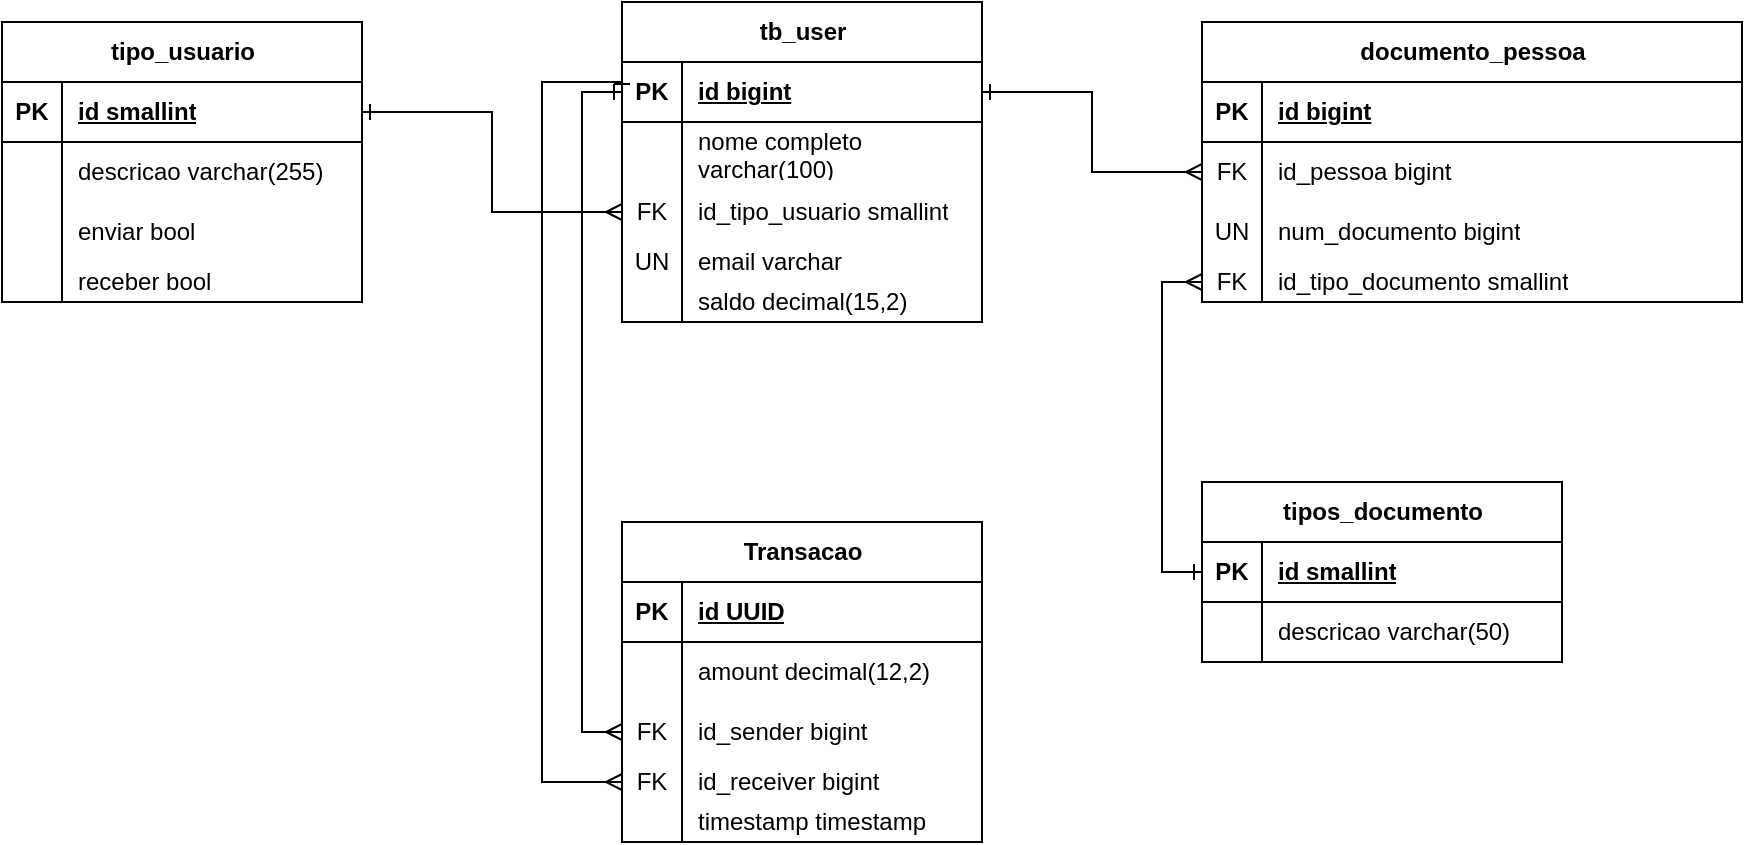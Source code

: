 <mxfile version="22.1.21" type="device">
  <diagram name="Página-1" id="WR22NCAwvdoLrBgF4nKY">
    <mxGraphModel dx="1426" dy="793" grid="1" gridSize="10" guides="1" tooltips="1" connect="1" arrows="1" fold="1" page="1" pageScale="1" pageWidth="827" pageHeight="1169" math="0" shadow="0">
      <root>
        <mxCell id="0" />
        <mxCell id="1" parent="0" />
        <mxCell id="H1TXk9WHWMx8a5xYezU1-2" value="tb_user" style="shape=table;startSize=30;container=1;collapsible=1;childLayout=tableLayout;fixedRows=1;rowLines=0;fontStyle=1;align=center;resizeLast=1;html=1;" parent="1" vertex="1">
          <mxGeometry x="330" y="140" width="180" height="160" as="geometry" />
        </mxCell>
        <mxCell id="H1TXk9WHWMx8a5xYezU1-3" value="" style="shape=tableRow;horizontal=0;startSize=0;swimlaneHead=0;swimlaneBody=0;fillColor=none;collapsible=0;dropTarget=0;points=[[0,0.5],[1,0.5]];portConstraint=eastwest;top=0;left=0;right=0;bottom=1;" parent="H1TXk9WHWMx8a5xYezU1-2" vertex="1">
          <mxGeometry y="30" width="180" height="30" as="geometry" />
        </mxCell>
        <mxCell id="H1TXk9WHWMx8a5xYezU1-4" value="PK" style="shape=partialRectangle;connectable=0;fillColor=none;top=0;left=0;bottom=0;right=0;fontStyle=1;overflow=hidden;whiteSpace=wrap;html=1;" parent="H1TXk9WHWMx8a5xYezU1-3" vertex="1">
          <mxGeometry width="30" height="30" as="geometry">
            <mxRectangle width="30" height="30" as="alternateBounds" />
          </mxGeometry>
        </mxCell>
        <mxCell id="H1TXk9WHWMx8a5xYezU1-5" value="id bigint" style="shape=partialRectangle;connectable=0;fillColor=none;top=0;left=0;bottom=0;right=0;align=left;spacingLeft=6;fontStyle=5;overflow=hidden;whiteSpace=wrap;html=1;" parent="H1TXk9WHWMx8a5xYezU1-3" vertex="1">
          <mxGeometry x="30" width="150" height="30" as="geometry">
            <mxRectangle width="150" height="30" as="alternateBounds" />
          </mxGeometry>
        </mxCell>
        <mxCell id="H1TXk9WHWMx8a5xYezU1-6" value="" style="shape=tableRow;horizontal=0;startSize=0;swimlaneHead=0;swimlaneBody=0;fillColor=none;collapsible=0;dropTarget=0;points=[[0,0.5],[1,0.5]];portConstraint=eastwest;top=0;left=0;right=0;bottom=0;" parent="H1TXk9WHWMx8a5xYezU1-2" vertex="1">
          <mxGeometry y="60" width="180" height="30" as="geometry" />
        </mxCell>
        <mxCell id="H1TXk9WHWMx8a5xYezU1-7" value="" style="shape=partialRectangle;connectable=0;fillColor=none;top=0;left=0;bottom=0;right=0;editable=1;overflow=hidden;whiteSpace=wrap;html=1;" parent="H1TXk9WHWMx8a5xYezU1-6" vertex="1">
          <mxGeometry width="30" height="30" as="geometry">
            <mxRectangle width="30" height="30" as="alternateBounds" />
          </mxGeometry>
        </mxCell>
        <mxCell id="H1TXk9WHWMx8a5xYezU1-8" value="nome completo varchar(100)" style="shape=partialRectangle;connectable=0;fillColor=none;top=0;left=0;bottom=0;right=0;align=left;spacingLeft=6;overflow=hidden;whiteSpace=wrap;html=1;" parent="H1TXk9WHWMx8a5xYezU1-6" vertex="1">
          <mxGeometry x="30" width="150" height="30" as="geometry">
            <mxRectangle width="150" height="30" as="alternateBounds" />
          </mxGeometry>
        </mxCell>
        <mxCell id="H1TXk9WHWMx8a5xYezU1-9" value="" style="shape=tableRow;horizontal=0;startSize=0;swimlaneHead=0;swimlaneBody=0;fillColor=none;collapsible=0;dropTarget=0;points=[[0,0.5],[1,0.5]];portConstraint=eastwest;top=0;left=0;right=0;bottom=0;" parent="H1TXk9WHWMx8a5xYezU1-2" vertex="1">
          <mxGeometry y="90" width="180" height="30" as="geometry" />
        </mxCell>
        <mxCell id="H1TXk9WHWMx8a5xYezU1-10" value="FK" style="shape=partialRectangle;connectable=0;fillColor=none;top=0;left=0;bottom=0;right=0;editable=1;overflow=hidden;whiteSpace=wrap;html=1;" parent="H1TXk9WHWMx8a5xYezU1-9" vertex="1">
          <mxGeometry width="30" height="30" as="geometry">
            <mxRectangle width="30" height="30" as="alternateBounds" />
          </mxGeometry>
        </mxCell>
        <mxCell id="H1TXk9WHWMx8a5xYezU1-11" value="id_tipo_usuario smallint" style="shape=partialRectangle;connectable=0;fillColor=none;top=0;left=0;bottom=0;right=0;align=left;spacingLeft=6;overflow=hidden;whiteSpace=wrap;html=1;" parent="H1TXk9WHWMx8a5xYezU1-9" vertex="1">
          <mxGeometry x="30" width="150" height="30" as="geometry">
            <mxRectangle width="150" height="30" as="alternateBounds" />
          </mxGeometry>
        </mxCell>
        <mxCell id="H1TXk9WHWMx8a5xYezU1-12" value="" style="shape=tableRow;horizontal=0;startSize=0;swimlaneHead=0;swimlaneBody=0;fillColor=none;collapsible=0;dropTarget=0;points=[[0,0.5],[1,0.5]];portConstraint=eastwest;top=0;left=0;right=0;bottom=0;" parent="H1TXk9WHWMx8a5xYezU1-2" vertex="1">
          <mxGeometry y="120" width="180" height="20" as="geometry" />
        </mxCell>
        <mxCell id="H1TXk9WHWMx8a5xYezU1-13" value="UN" style="shape=partialRectangle;connectable=0;fillColor=none;top=0;left=0;bottom=0;right=0;editable=1;overflow=hidden;whiteSpace=wrap;html=1;" parent="H1TXk9WHWMx8a5xYezU1-12" vertex="1">
          <mxGeometry width="30" height="20" as="geometry">
            <mxRectangle width="30" height="20" as="alternateBounds" />
          </mxGeometry>
        </mxCell>
        <mxCell id="H1TXk9WHWMx8a5xYezU1-14" value="email varchar" style="shape=partialRectangle;connectable=0;fillColor=none;top=0;left=0;bottom=0;right=0;align=left;spacingLeft=6;overflow=hidden;whiteSpace=wrap;html=1;" parent="H1TXk9WHWMx8a5xYezU1-12" vertex="1">
          <mxGeometry x="30" width="150" height="20" as="geometry">
            <mxRectangle width="150" height="20" as="alternateBounds" />
          </mxGeometry>
        </mxCell>
        <mxCell id="H1TXk9WHWMx8a5xYezU1-83" value="" style="shape=tableRow;horizontal=0;startSize=0;swimlaneHead=0;swimlaneBody=0;fillColor=none;collapsible=0;dropTarget=0;points=[[0,0.5],[1,0.5]];portConstraint=eastwest;top=0;left=0;right=0;bottom=0;" parent="H1TXk9WHWMx8a5xYezU1-2" vertex="1">
          <mxGeometry y="140" width="180" height="20" as="geometry" />
        </mxCell>
        <mxCell id="H1TXk9WHWMx8a5xYezU1-84" value="" style="shape=partialRectangle;connectable=0;fillColor=none;top=0;left=0;bottom=0;right=0;editable=1;overflow=hidden;whiteSpace=wrap;html=1;" parent="H1TXk9WHWMx8a5xYezU1-83" vertex="1">
          <mxGeometry width="30" height="20" as="geometry">
            <mxRectangle width="30" height="20" as="alternateBounds" />
          </mxGeometry>
        </mxCell>
        <mxCell id="H1TXk9WHWMx8a5xYezU1-85" value="saldo decimal(15,2)" style="shape=partialRectangle;connectable=0;fillColor=none;top=0;left=0;bottom=0;right=0;align=left;spacingLeft=6;overflow=hidden;whiteSpace=wrap;html=1;" parent="H1TXk9WHWMx8a5xYezU1-83" vertex="1">
          <mxGeometry x="30" width="150" height="20" as="geometry">
            <mxRectangle width="150" height="20" as="alternateBounds" />
          </mxGeometry>
        </mxCell>
        <mxCell id="H1TXk9WHWMx8a5xYezU1-32" value="documento_pessoa" style="shape=table;startSize=30;container=1;collapsible=1;childLayout=tableLayout;fixedRows=1;rowLines=0;fontStyle=1;align=center;resizeLast=1;html=1;" parent="1" vertex="1">
          <mxGeometry x="620" y="150" width="270" height="140" as="geometry" />
        </mxCell>
        <mxCell id="H1TXk9WHWMx8a5xYezU1-33" value="" style="shape=tableRow;horizontal=0;startSize=0;swimlaneHead=0;swimlaneBody=0;fillColor=none;collapsible=0;dropTarget=0;points=[[0,0.5],[1,0.5]];portConstraint=eastwest;top=0;left=0;right=0;bottom=1;" parent="H1TXk9WHWMx8a5xYezU1-32" vertex="1">
          <mxGeometry y="30" width="270" height="30" as="geometry" />
        </mxCell>
        <mxCell id="H1TXk9WHWMx8a5xYezU1-34" value="PK" style="shape=partialRectangle;connectable=0;fillColor=none;top=0;left=0;bottom=0;right=0;fontStyle=1;overflow=hidden;whiteSpace=wrap;html=1;" parent="H1TXk9WHWMx8a5xYezU1-33" vertex="1">
          <mxGeometry width="30" height="30" as="geometry">
            <mxRectangle width="30" height="30" as="alternateBounds" />
          </mxGeometry>
        </mxCell>
        <mxCell id="H1TXk9WHWMx8a5xYezU1-35" value="id bigint" style="shape=partialRectangle;connectable=0;fillColor=none;top=0;left=0;bottom=0;right=0;align=left;spacingLeft=6;fontStyle=5;overflow=hidden;whiteSpace=wrap;html=1;" parent="H1TXk9WHWMx8a5xYezU1-33" vertex="1">
          <mxGeometry x="30" width="240" height="30" as="geometry">
            <mxRectangle width="240" height="30" as="alternateBounds" />
          </mxGeometry>
        </mxCell>
        <mxCell id="H1TXk9WHWMx8a5xYezU1-36" value="" style="shape=tableRow;horizontal=0;startSize=0;swimlaneHead=0;swimlaneBody=0;fillColor=none;collapsible=0;dropTarget=0;points=[[0,0.5],[1,0.5]];portConstraint=eastwest;top=0;left=0;right=0;bottom=0;" parent="H1TXk9WHWMx8a5xYezU1-32" vertex="1">
          <mxGeometry y="60" width="270" height="30" as="geometry" />
        </mxCell>
        <mxCell id="H1TXk9WHWMx8a5xYezU1-37" value="FK" style="shape=partialRectangle;connectable=0;fillColor=none;top=0;left=0;bottom=0;right=0;editable=1;overflow=hidden;whiteSpace=wrap;html=1;" parent="H1TXk9WHWMx8a5xYezU1-36" vertex="1">
          <mxGeometry width="30" height="30" as="geometry">
            <mxRectangle width="30" height="30" as="alternateBounds" />
          </mxGeometry>
        </mxCell>
        <mxCell id="H1TXk9WHWMx8a5xYezU1-38" value="id_pessoa bigint" style="shape=partialRectangle;connectable=0;fillColor=none;top=0;left=0;bottom=0;right=0;align=left;spacingLeft=6;overflow=hidden;whiteSpace=wrap;html=1;" parent="H1TXk9WHWMx8a5xYezU1-36" vertex="1">
          <mxGeometry x="30" width="240" height="30" as="geometry">
            <mxRectangle width="240" height="30" as="alternateBounds" />
          </mxGeometry>
        </mxCell>
        <mxCell id="H1TXk9WHWMx8a5xYezU1-39" value="" style="shape=tableRow;horizontal=0;startSize=0;swimlaneHead=0;swimlaneBody=0;fillColor=none;collapsible=0;dropTarget=0;points=[[0,0.5],[1,0.5]];portConstraint=eastwest;top=0;left=0;right=0;bottom=0;" parent="H1TXk9WHWMx8a5xYezU1-32" vertex="1">
          <mxGeometry y="90" width="270" height="30" as="geometry" />
        </mxCell>
        <mxCell id="H1TXk9WHWMx8a5xYezU1-40" value="UN" style="shape=partialRectangle;connectable=0;fillColor=none;top=0;left=0;bottom=0;right=0;editable=1;overflow=hidden;whiteSpace=wrap;html=1;" parent="H1TXk9WHWMx8a5xYezU1-39" vertex="1">
          <mxGeometry width="30" height="30" as="geometry">
            <mxRectangle width="30" height="30" as="alternateBounds" />
          </mxGeometry>
        </mxCell>
        <mxCell id="H1TXk9WHWMx8a5xYezU1-41" value="num_documento bigint" style="shape=partialRectangle;connectable=0;fillColor=none;top=0;left=0;bottom=0;right=0;align=left;spacingLeft=6;overflow=hidden;whiteSpace=wrap;html=1;" parent="H1TXk9WHWMx8a5xYezU1-39" vertex="1">
          <mxGeometry x="30" width="240" height="30" as="geometry">
            <mxRectangle width="240" height="30" as="alternateBounds" />
          </mxGeometry>
        </mxCell>
        <mxCell id="H1TXk9WHWMx8a5xYezU1-42" value="" style="shape=tableRow;horizontal=0;startSize=0;swimlaneHead=0;swimlaneBody=0;fillColor=none;collapsible=0;dropTarget=0;points=[[0,0.5],[1,0.5]];portConstraint=eastwest;top=0;left=0;right=0;bottom=0;" parent="H1TXk9WHWMx8a5xYezU1-32" vertex="1">
          <mxGeometry y="120" width="270" height="20" as="geometry" />
        </mxCell>
        <mxCell id="H1TXk9WHWMx8a5xYezU1-43" value="FK" style="shape=partialRectangle;connectable=0;fillColor=none;top=0;left=0;bottom=0;right=0;editable=1;overflow=hidden;whiteSpace=wrap;html=1;" parent="H1TXk9WHWMx8a5xYezU1-42" vertex="1">
          <mxGeometry width="30" height="20" as="geometry">
            <mxRectangle width="30" height="20" as="alternateBounds" />
          </mxGeometry>
        </mxCell>
        <mxCell id="H1TXk9WHWMx8a5xYezU1-44" value="id_tipo_documento smallint" style="shape=partialRectangle;connectable=0;fillColor=none;top=0;left=0;bottom=0;right=0;align=left;spacingLeft=6;overflow=hidden;whiteSpace=wrap;html=1;" parent="H1TXk9WHWMx8a5xYezU1-42" vertex="1">
          <mxGeometry x="30" width="240" height="20" as="geometry">
            <mxRectangle width="240" height="20" as="alternateBounds" />
          </mxGeometry>
        </mxCell>
        <mxCell id="H1TXk9WHWMx8a5xYezU1-48" value="tipos_documento" style="shape=table;startSize=30;container=1;collapsible=1;childLayout=tableLayout;fixedRows=1;rowLines=0;fontStyle=1;align=center;resizeLast=1;html=1;" parent="1" vertex="1">
          <mxGeometry x="620" y="380" width="180" height="90" as="geometry" />
        </mxCell>
        <mxCell id="H1TXk9WHWMx8a5xYezU1-49" value="" style="shape=tableRow;horizontal=0;startSize=0;swimlaneHead=0;swimlaneBody=0;fillColor=none;collapsible=0;dropTarget=0;points=[[0,0.5],[1,0.5]];portConstraint=eastwest;top=0;left=0;right=0;bottom=1;" parent="H1TXk9WHWMx8a5xYezU1-48" vertex="1">
          <mxGeometry y="30" width="180" height="30" as="geometry" />
        </mxCell>
        <mxCell id="H1TXk9WHWMx8a5xYezU1-50" value="PK" style="shape=partialRectangle;connectable=0;fillColor=none;top=0;left=0;bottom=0;right=0;fontStyle=1;overflow=hidden;whiteSpace=wrap;html=1;" parent="H1TXk9WHWMx8a5xYezU1-49" vertex="1">
          <mxGeometry width="30" height="30" as="geometry">
            <mxRectangle width="30" height="30" as="alternateBounds" />
          </mxGeometry>
        </mxCell>
        <mxCell id="H1TXk9WHWMx8a5xYezU1-51" value="id smallint" style="shape=partialRectangle;connectable=0;fillColor=none;top=0;left=0;bottom=0;right=0;align=left;spacingLeft=6;fontStyle=5;overflow=hidden;whiteSpace=wrap;html=1;" parent="H1TXk9WHWMx8a5xYezU1-49" vertex="1">
          <mxGeometry x="30" width="150" height="30" as="geometry">
            <mxRectangle width="150" height="30" as="alternateBounds" />
          </mxGeometry>
        </mxCell>
        <mxCell id="H1TXk9WHWMx8a5xYezU1-52" value="" style="shape=tableRow;horizontal=0;startSize=0;swimlaneHead=0;swimlaneBody=0;fillColor=none;collapsible=0;dropTarget=0;points=[[0,0.5],[1,0.5]];portConstraint=eastwest;top=0;left=0;right=0;bottom=0;" parent="H1TXk9WHWMx8a5xYezU1-48" vertex="1">
          <mxGeometry y="60" width="180" height="30" as="geometry" />
        </mxCell>
        <mxCell id="H1TXk9WHWMx8a5xYezU1-53" value="" style="shape=partialRectangle;connectable=0;fillColor=none;top=0;left=0;bottom=0;right=0;editable=1;overflow=hidden;whiteSpace=wrap;html=1;" parent="H1TXk9WHWMx8a5xYezU1-52" vertex="1">
          <mxGeometry width="30" height="30" as="geometry">
            <mxRectangle width="30" height="30" as="alternateBounds" />
          </mxGeometry>
        </mxCell>
        <mxCell id="H1TXk9WHWMx8a5xYezU1-54" value="descricao varchar(50)" style="shape=partialRectangle;connectable=0;fillColor=none;top=0;left=0;bottom=0;right=0;align=left;spacingLeft=6;overflow=hidden;whiteSpace=wrap;html=1;" parent="H1TXk9WHWMx8a5xYezU1-52" vertex="1">
          <mxGeometry x="30" width="150" height="30" as="geometry">
            <mxRectangle width="150" height="30" as="alternateBounds" />
          </mxGeometry>
        </mxCell>
        <mxCell id="H1TXk9WHWMx8a5xYezU1-80" style="edgeStyle=orthogonalEdgeStyle;rounded=0;orthogonalLoop=1;jettySize=auto;html=1;startArrow=ERone;startFill=0;endArrow=ERmany;endFill=0;entryX=0;entryY=0.5;entryDx=0;entryDy=0;exitX=1;exitY=0.5;exitDx=0;exitDy=0;" parent="1" source="H1TXk9WHWMx8a5xYezU1-65" target="H1TXk9WHWMx8a5xYezU1-9" edge="1">
          <mxGeometry relative="1" as="geometry" />
        </mxCell>
        <mxCell id="H1TXk9WHWMx8a5xYezU1-64" value="tipo_usuario" style="shape=table;startSize=30;container=1;collapsible=1;childLayout=tableLayout;fixedRows=1;rowLines=0;fontStyle=1;align=center;resizeLast=1;html=1;" parent="1" vertex="1">
          <mxGeometry x="20" y="150" width="180" height="140" as="geometry" />
        </mxCell>
        <mxCell id="H1TXk9WHWMx8a5xYezU1-65" value="" style="shape=tableRow;horizontal=0;startSize=0;swimlaneHead=0;swimlaneBody=0;fillColor=none;collapsible=0;dropTarget=0;points=[[0,0.5],[1,0.5]];portConstraint=eastwest;top=0;left=0;right=0;bottom=1;" parent="H1TXk9WHWMx8a5xYezU1-64" vertex="1">
          <mxGeometry y="30" width="180" height="30" as="geometry" />
        </mxCell>
        <mxCell id="H1TXk9WHWMx8a5xYezU1-66" value="PK" style="shape=partialRectangle;connectable=0;fillColor=none;top=0;left=0;bottom=0;right=0;fontStyle=1;overflow=hidden;whiteSpace=wrap;html=1;" parent="H1TXk9WHWMx8a5xYezU1-65" vertex="1">
          <mxGeometry width="30" height="30" as="geometry">
            <mxRectangle width="30" height="30" as="alternateBounds" />
          </mxGeometry>
        </mxCell>
        <mxCell id="H1TXk9WHWMx8a5xYezU1-67" value="id smallint" style="shape=partialRectangle;connectable=0;fillColor=none;top=0;left=0;bottom=0;right=0;align=left;spacingLeft=6;fontStyle=5;overflow=hidden;whiteSpace=wrap;html=1;" parent="H1TXk9WHWMx8a5xYezU1-65" vertex="1">
          <mxGeometry x="30" width="150" height="30" as="geometry">
            <mxRectangle width="150" height="30" as="alternateBounds" />
          </mxGeometry>
        </mxCell>
        <mxCell id="H1TXk9WHWMx8a5xYezU1-68" value="" style="shape=tableRow;horizontal=0;startSize=0;swimlaneHead=0;swimlaneBody=0;fillColor=none;collapsible=0;dropTarget=0;points=[[0,0.5],[1,0.5]];portConstraint=eastwest;top=0;left=0;right=0;bottom=0;" parent="H1TXk9WHWMx8a5xYezU1-64" vertex="1">
          <mxGeometry y="60" width="180" height="30" as="geometry" />
        </mxCell>
        <mxCell id="H1TXk9WHWMx8a5xYezU1-69" value="" style="shape=partialRectangle;connectable=0;fillColor=none;top=0;left=0;bottom=0;right=0;editable=1;overflow=hidden;whiteSpace=wrap;html=1;" parent="H1TXk9WHWMx8a5xYezU1-68" vertex="1">
          <mxGeometry width="30" height="30" as="geometry">
            <mxRectangle width="30" height="30" as="alternateBounds" />
          </mxGeometry>
        </mxCell>
        <mxCell id="H1TXk9WHWMx8a5xYezU1-70" value="descricao varchar(255)" style="shape=partialRectangle;connectable=0;fillColor=none;top=0;left=0;bottom=0;right=0;align=left;spacingLeft=6;overflow=hidden;whiteSpace=wrap;html=1;" parent="H1TXk9WHWMx8a5xYezU1-68" vertex="1">
          <mxGeometry x="30" width="150" height="30" as="geometry">
            <mxRectangle width="150" height="30" as="alternateBounds" />
          </mxGeometry>
        </mxCell>
        <mxCell id="H1TXk9WHWMx8a5xYezU1-71" value="" style="shape=tableRow;horizontal=0;startSize=0;swimlaneHead=0;swimlaneBody=0;fillColor=none;collapsible=0;dropTarget=0;points=[[0,0.5],[1,0.5]];portConstraint=eastwest;top=0;left=0;right=0;bottom=0;" parent="H1TXk9WHWMx8a5xYezU1-64" vertex="1">
          <mxGeometry y="90" width="180" height="30" as="geometry" />
        </mxCell>
        <mxCell id="H1TXk9WHWMx8a5xYezU1-72" value="" style="shape=partialRectangle;connectable=0;fillColor=none;top=0;left=0;bottom=0;right=0;editable=1;overflow=hidden;whiteSpace=wrap;html=1;" parent="H1TXk9WHWMx8a5xYezU1-71" vertex="1">
          <mxGeometry width="30" height="30" as="geometry">
            <mxRectangle width="30" height="30" as="alternateBounds" />
          </mxGeometry>
        </mxCell>
        <mxCell id="H1TXk9WHWMx8a5xYezU1-73" value="enviar bool" style="shape=partialRectangle;connectable=0;fillColor=none;top=0;left=0;bottom=0;right=0;align=left;spacingLeft=6;overflow=hidden;whiteSpace=wrap;html=1;" parent="H1TXk9WHWMx8a5xYezU1-71" vertex="1">
          <mxGeometry x="30" width="150" height="30" as="geometry">
            <mxRectangle width="150" height="30" as="alternateBounds" />
          </mxGeometry>
        </mxCell>
        <mxCell id="H1TXk9WHWMx8a5xYezU1-74" value="" style="shape=tableRow;horizontal=0;startSize=0;swimlaneHead=0;swimlaneBody=0;fillColor=none;collapsible=0;dropTarget=0;points=[[0,0.5],[1,0.5]];portConstraint=eastwest;top=0;left=0;right=0;bottom=0;" parent="H1TXk9WHWMx8a5xYezU1-64" vertex="1">
          <mxGeometry y="120" width="180" height="20" as="geometry" />
        </mxCell>
        <mxCell id="H1TXk9WHWMx8a5xYezU1-75" value="" style="shape=partialRectangle;connectable=0;fillColor=none;top=0;left=0;bottom=0;right=0;editable=1;overflow=hidden;whiteSpace=wrap;html=1;" parent="H1TXk9WHWMx8a5xYezU1-74" vertex="1">
          <mxGeometry width="30" height="20" as="geometry">
            <mxRectangle width="30" height="20" as="alternateBounds" />
          </mxGeometry>
        </mxCell>
        <mxCell id="H1TXk9WHWMx8a5xYezU1-76" value="receber bool" style="shape=partialRectangle;connectable=0;fillColor=none;top=0;left=0;bottom=0;right=0;align=left;spacingLeft=6;overflow=hidden;whiteSpace=wrap;html=1;" parent="H1TXk9WHWMx8a5xYezU1-74" vertex="1">
          <mxGeometry x="30" width="150" height="20" as="geometry">
            <mxRectangle width="150" height="20" as="alternateBounds" />
          </mxGeometry>
        </mxCell>
        <mxCell id="H1TXk9WHWMx8a5xYezU1-81" style="edgeStyle=orthogonalEdgeStyle;rounded=0;orthogonalLoop=1;jettySize=auto;html=1;startArrow=ERone;startFill=0;endArrow=ERmany;endFill=0;exitX=1;exitY=0.5;exitDx=0;exitDy=0;" parent="1" source="H1TXk9WHWMx8a5xYezU1-3" target="H1TXk9WHWMx8a5xYezU1-36" edge="1">
          <mxGeometry relative="1" as="geometry" />
        </mxCell>
        <mxCell id="H1TXk9WHWMx8a5xYezU1-82" style="edgeStyle=orthogonalEdgeStyle;rounded=0;orthogonalLoop=1;jettySize=auto;html=1;entryX=0;entryY=0.5;entryDx=0;entryDy=0;startArrow=ERmany;startFill=0;endArrow=ERone;endFill=0;" parent="1" source="H1TXk9WHWMx8a5xYezU1-42" target="H1TXk9WHWMx8a5xYezU1-49" edge="1">
          <mxGeometry relative="1" as="geometry" />
        </mxCell>
        <mxCell id="H1TXk9WHWMx8a5xYezU1-86" value="Transacao" style="shape=table;startSize=30;container=1;collapsible=1;childLayout=tableLayout;fixedRows=1;rowLines=0;fontStyle=1;align=center;resizeLast=1;html=1;" parent="1" vertex="1">
          <mxGeometry x="330" y="400" width="180" height="160" as="geometry" />
        </mxCell>
        <mxCell id="H1TXk9WHWMx8a5xYezU1-87" value="" style="shape=tableRow;horizontal=0;startSize=0;swimlaneHead=0;swimlaneBody=0;fillColor=none;collapsible=0;dropTarget=0;points=[[0,0.5],[1,0.5]];portConstraint=eastwest;top=0;left=0;right=0;bottom=1;" parent="H1TXk9WHWMx8a5xYezU1-86" vertex="1">
          <mxGeometry y="30" width="180" height="30" as="geometry" />
        </mxCell>
        <mxCell id="H1TXk9WHWMx8a5xYezU1-88" value="PK" style="shape=partialRectangle;connectable=0;fillColor=none;top=0;left=0;bottom=0;right=0;fontStyle=1;overflow=hidden;whiteSpace=wrap;html=1;" parent="H1TXk9WHWMx8a5xYezU1-87" vertex="1">
          <mxGeometry width="30" height="30" as="geometry">
            <mxRectangle width="30" height="30" as="alternateBounds" />
          </mxGeometry>
        </mxCell>
        <mxCell id="H1TXk9WHWMx8a5xYezU1-89" value="id UUID" style="shape=partialRectangle;connectable=0;fillColor=none;top=0;left=0;bottom=0;right=0;align=left;spacingLeft=6;fontStyle=5;overflow=hidden;whiteSpace=wrap;html=1;" parent="H1TXk9WHWMx8a5xYezU1-87" vertex="1">
          <mxGeometry x="30" width="150" height="30" as="geometry">
            <mxRectangle width="150" height="30" as="alternateBounds" />
          </mxGeometry>
        </mxCell>
        <mxCell id="H1TXk9WHWMx8a5xYezU1-90" value="" style="shape=tableRow;horizontal=0;startSize=0;swimlaneHead=0;swimlaneBody=0;fillColor=none;collapsible=0;dropTarget=0;points=[[0,0.5],[1,0.5]];portConstraint=eastwest;top=0;left=0;right=0;bottom=0;" parent="H1TXk9WHWMx8a5xYezU1-86" vertex="1">
          <mxGeometry y="60" width="180" height="30" as="geometry" />
        </mxCell>
        <mxCell id="H1TXk9WHWMx8a5xYezU1-91" value="" style="shape=partialRectangle;connectable=0;fillColor=none;top=0;left=0;bottom=0;right=0;editable=1;overflow=hidden;whiteSpace=wrap;html=1;" parent="H1TXk9WHWMx8a5xYezU1-90" vertex="1">
          <mxGeometry width="30" height="30" as="geometry">
            <mxRectangle width="30" height="30" as="alternateBounds" />
          </mxGeometry>
        </mxCell>
        <mxCell id="H1TXk9WHWMx8a5xYezU1-92" value="amount decimal(12,2)" style="shape=partialRectangle;connectable=0;fillColor=none;top=0;left=0;bottom=0;right=0;align=left;spacingLeft=6;overflow=hidden;whiteSpace=wrap;html=1;" parent="H1TXk9WHWMx8a5xYezU1-90" vertex="1">
          <mxGeometry x="30" width="150" height="30" as="geometry">
            <mxRectangle width="150" height="30" as="alternateBounds" />
          </mxGeometry>
        </mxCell>
        <mxCell id="H1TXk9WHWMx8a5xYezU1-93" value="" style="shape=tableRow;horizontal=0;startSize=0;swimlaneHead=0;swimlaneBody=0;fillColor=none;collapsible=0;dropTarget=0;points=[[0,0.5],[1,0.5]];portConstraint=eastwest;top=0;left=0;right=0;bottom=0;" parent="H1TXk9WHWMx8a5xYezU1-86" vertex="1">
          <mxGeometry y="90" width="180" height="30" as="geometry" />
        </mxCell>
        <mxCell id="H1TXk9WHWMx8a5xYezU1-94" value="FK" style="shape=partialRectangle;connectable=0;fillColor=none;top=0;left=0;bottom=0;right=0;editable=1;overflow=hidden;whiteSpace=wrap;html=1;" parent="H1TXk9WHWMx8a5xYezU1-93" vertex="1">
          <mxGeometry width="30" height="30" as="geometry">
            <mxRectangle width="30" height="30" as="alternateBounds" />
          </mxGeometry>
        </mxCell>
        <mxCell id="H1TXk9WHWMx8a5xYezU1-95" value="id_sender bigint" style="shape=partialRectangle;connectable=0;fillColor=none;top=0;left=0;bottom=0;right=0;align=left;spacingLeft=6;overflow=hidden;whiteSpace=wrap;html=1;" parent="H1TXk9WHWMx8a5xYezU1-93" vertex="1">
          <mxGeometry x="30" width="150" height="30" as="geometry">
            <mxRectangle width="150" height="30" as="alternateBounds" />
          </mxGeometry>
        </mxCell>
        <mxCell id="H1TXk9WHWMx8a5xYezU1-96" value="" style="shape=tableRow;horizontal=0;startSize=0;swimlaneHead=0;swimlaneBody=0;fillColor=none;collapsible=0;dropTarget=0;points=[[0,0.5],[1,0.5]];portConstraint=eastwest;top=0;left=0;right=0;bottom=0;" parent="H1TXk9WHWMx8a5xYezU1-86" vertex="1">
          <mxGeometry y="120" width="180" height="20" as="geometry" />
        </mxCell>
        <mxCell id="H1TXk9WHWMx8a5xYezU1-97" value="FK" style="shape=partialRectangle;connectable=0;fillColor=none;top=0;left=0;bottom=0;right=0;editable=1;overflow=hidden;whiteSpace=wrap;html=1;" parent="H1TXk9WHWMx8a5xYezU1-96" vertex="1">
          <mxGeometry width="30" height="20" as="geometry">
            <mxRectangle width="30" height="20" as="alternateBounds" />
          </mxGeometry>
        </mxCell>
        <mxCell id="H1TXk9WHWMx8a5xYezU1-98" value="id_receiver bigint" style="shape=partialRectangle;connectable=0;fillColor=none;top=0;left=0;bottom=0;right=0;align=left;spacingLeft=6;overflow=hidden;whiteSpace=wrap;html=1;" parent="H1TXk9WHWMx8a5xYezU1-96" vertex="1">
          <mxGeometry x="30" width="150" height="20" as="geometry">
            <mxRectangle width="150" height="20" as="alternateBounds" />
          </mxGeometry>
        </mxCell>
        <mxCell id="H1TXk9WHWMx8a5xYezU1-102" value="" style="shape=tableRow;horizontal=0;startSize=0;swimlaneHead=0;swimlaneBody=0;fillColor=none;collapsible=0;dropTarget=0;points=[[0,0.5],[1,0.5]];portConstraint=eastwest;top=0;left=0;right=0;bottom=0;" parent="H1TXk9WHWMx8a5xYezU1-86" vertex="1">
          <mxGeometry y="140" width="180" height="20" as="geometry" />
        </mxCell>
        <mxCell id="H1TXk9WHWMx8a5xYezU1-103" value="" style="shape=partialRectangle;connectable=0;fillColor=none;top=0;left=0;bottom=0;right=0;editable=1;overflow=hidden;whiteSpace=wrap;html=1;" parent="H1TXk9WHWMx8a5xYezU1-102" vertex="1">
          <mxGeometry width="30" height="20" as="geometry">
            <mxRectangle width="30" height="20" as="alternateBounds" />
          </mxGeometry>
        </mxCell>
        <mxCell id="H1TXk9WHWMx8a5xYezU1-104" value="timestamp timestamp" style="shape=partialRectangle;connectable=0;fillColor=none;top=0;left=0;bottom=0;right=0;align=left;spacingLeft=6;overflow=hidden;whiteSpace=wrap;html=1;" parent="H1TXk9WHWMx8a5xYezU1-102" vertex="1">
          <mxGeometry x="30" width="150" height="20" as="geometry">
            <mxRectangle width="150" height="20" as="alternateBounds" />
          </mxGeometry>
        </mxCell>
        <mxCell id="H1TXk9WHWMx8a5xYezU1-105" style="edgeStyle=orthogonalEdgeStyle;rounded=0;orthogonalLoop=1;jettySize=auto;html=1;entryX=0;entryY=0.5;entryDx=0;entryDy=0;startArrow=ERmany;startFill=0;endArrow=ERone;endFill=0;" parent="1" source="H1TXk9WHWMx8a5xYezU1-93" target="H1TXk9WHWMx8a5xYezU1-3" edge="1">
          <mxGeometry relative="1" as="geometry" />
        </mxCell>
        <mxCell id="H1TXk9WHWMx8a5xYezU1-106" style="edgeStyle=orthogonalEdgeStyle;rounded=0;orthogonalLoop=1;jettySize=auto;html=1;entryX=0;entryY=0.5;entryDx=0;entryDy=0;startArrow=ERmany;startFill=0;endArrow=ERone;endFill=0;exitX=0;exitY=0.5;exitDx=0;exitDy=0;" parent="1" source="H1TXk9WHWMx8a5xYezU1-96" target="H1TXk9WHWMx8a5xYezU1-3" edge="1">
          <mxGeometry relative="1" as="geometry">
            <mxPoint x="340" y="515" as="sourcePoint" />
            <mxPoint x="340" y="195" as="targetPoint" />
            <Array as="points">
              <mxPoint x="290" y="530" />
              <mxPoint x="290" y="180" />
              <mxPoint x="330" y="180" />
            </Array>
          </mxGeometry>
        </mxCell>
      </root>
    </mxGraphModel>
  </diagram>
</mxfile>
